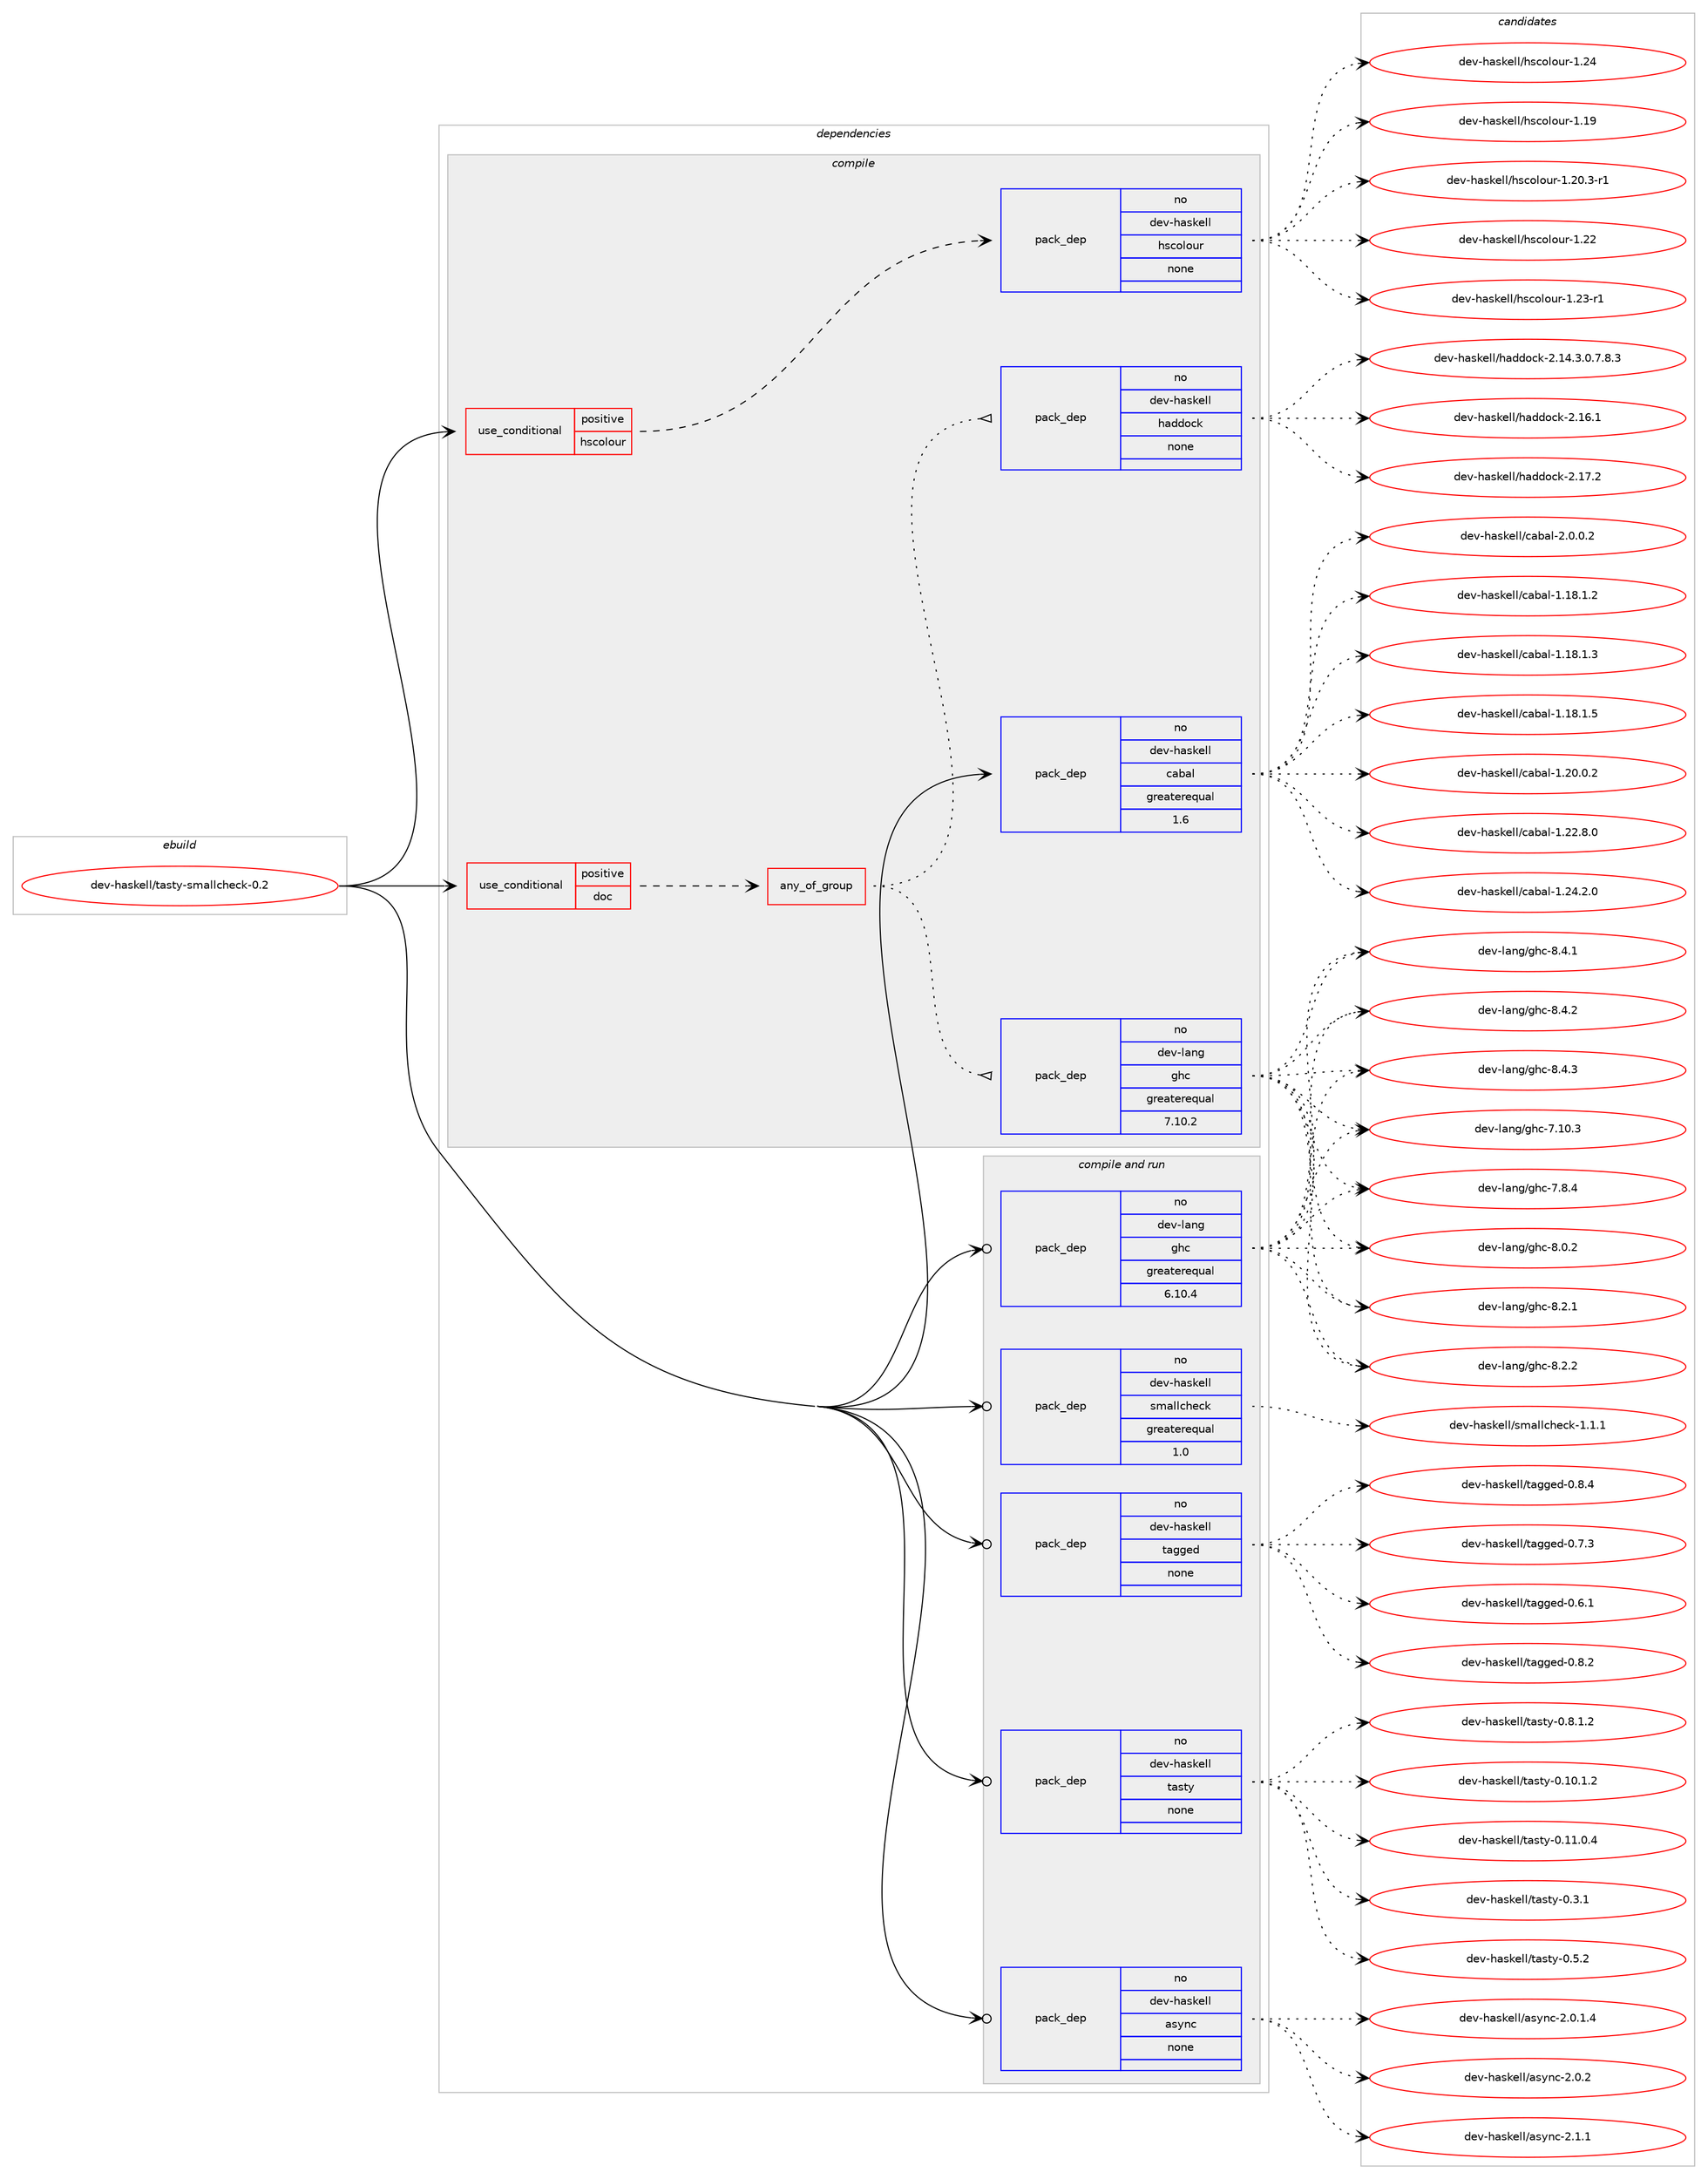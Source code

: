 digraph prolog {

# *************
# Graph options
# *************

newrank=true;
concentrate=true;
compound=true;
graph [rankdir=LR,fontname=Helvetica,fontsize=10,ranksep=1.5];#, ranksep=2.5, nodesep=0.2];
edge  [arrowhead=vee];
node  [fontname=Helvetica,fontsize=10];

# **********
# The ebuild
# **********

subgraph cluster_leftcol {
color=gray;
rank=same;
label=<<i>ebuild</i>>;
id [label="dev-haskell/tasty-smallcheck-0.2", color=red, width=4, href="../dev-haskell/tasty-smallcheck-0.2.svg"];
}

# ****************
# The dependencies
# ****************

subgraph cluster_midcol {
color=gray;
label=<<i>dependencies</i>>;
subgraph cluster_compile {
fillcolor="#eeeeee";
style=filled;
label=<<i>compile</i>>;
subgraph cond361660 {
dependency1345392 [label=<<TABLE BORDER="0" CELLBORDER="1" CELLSPACING="0" CELLPADDING="4"><TR><TD ROWSPAN="3" CELLPADDING="10">use_conditional</TD></TR><TR><TD>positive</TD></TR><TR><TD>doc</TD></TR></TABLE>>, shape=none, color=red];
subgraph any21622 {
dependency1345393 [label=<<TABLE BORDER="0" CELLBORDER="1" CELLSPACING="0" CELLPADDING="4"><TR><TD CELLPADDING="10">any_of_group</TD></TR></TABLE>>, shape=none, color=red];subgraph pack961558 {
dependency1345394 [label=<<TABLE BORDER="0" CELLBORDER="1" CELLSPACING="0" CELLPADDING="4" WIDTH="220"><TR><TD ROWSPAN="6" CELLPADDING="30">pack_dep</TD></TR><TR><TD WIDTH="110">no</TD></TR><TR><TD>dev-haskell</TD></TR><TR><TD>haddock</TD></TR><TR><TD>none</TD></TR><TR><TD></TD></TR></TABLE>>, shape=none, color=blue];
}
dependency1345393:e -> dependency1345394:w [weight=20,style="dotted",arrowhead="oinv"];
subgraph pack961559 {
dependency1345395 [label=<<TABLE BORDER="0" CELLBORDER="1" CELLSPACING="0" CELLPADDING="4" WIDTH="220"><TR><TD ROWSPAN="6" CELLPADDING="30">pack_dep</TD></TR><TR><TD WIDTH="110">no</TD></TR><TR><TD>dev-lang</TD></TR><TR><TD>ghc</TD></TR><TR><TD>greaterequal</TD></TR><TR><TD>7.10.2</TD></TR></TABLE>>, shape=none, color=blue];
}
dependency1345393:e -> dependency1345395:w [weight=20,style="dotted",arrowhead="oinv"];
}
dependency1345392:e -> dependency1345393:w [weight=20,style="dashed",arrowhead="vee"];
}
id:e -> dependency1345392:w [weight=20,style="solid",arrowhead="vee"];
subgraph cond361661 {
dependency1345396 [label=<<TABLE BORDER="0" CELLBORDER="1" CELLSPACING="0" CELLPADDING="4"><TR><TD ROWSPAN="3" CELLPADDING="10">use_conditional</TD></TR><TR><TD>positive</TD></TR><TR><TD>hscolour</TD></TR></TABLE>>, shape=none, color=red];
subgraph pack961560 {
dependency1345397 [label=<<TABLE BORDER="0" CELLBORDER="1" CELLSPACING="0" CELLPADDING="4" WIDTH="220"><TR><TD ROWSPAN="6" CELLPADDING="30">pack_dep</TD></TR><TR><TD WIDTH="110">no</TD></TR><TR><TD>dev-haskell</TD></TR><TR><TD>hscolour</TD></TR><TR><TD>none</TD></TR><TR><TD></TD></TR></TABLE>>, shape=none, color=blue];
}
dependency1345396:e -> dependency1345397:w [weight=20,style="dashed",arrowhead="vee"];
}
id:e -> dependency1345396:w [weight=20,style="solid",arrowhead="vee"];
subgraph pack961561 {
dependency1345398 [label=<<TABLE BORDER="0" CELLBORDER="1" CELLSPACING="0" CELLPADDING="4" WIDTH="220"><TR><TD ROWSPAN="6" CELLPADDING="30">pack_dep</TD></TR><TR><TD WIDTH="110">no</TD></TR><TR><TD>dev-haskell</TD></TR><TR><TD>cabal</TD></TR><TR><TD>greaterequal</TD></TR><TR><TD>1.6</TD></TR></TABLE>>, shape=none, color=blue];
}
id:e -> dependency1345398:w [weight=20,style="solid",arrowhead="vee"];
}
subgraph cluster_compileandrun {
fillcolor="#eeeeee";
style=filled;
label=<<i>compile and run</i>>;
subgraph pack961562 {
dependency1345399 [label=<<TABLE BORDER="0" CELLBORDER="1" CELLSPACING="0" CELLPADDING="4" WIDTH="220"><TR><TD ROWSPAN="6" CELLPADDING="30">pack_dep</TD></TR><TR><TD WIDTH="110">no</TD></TR><TR><TD>dev-haskell</TD></TR><TR><TD>async</TD></TR><TR><TD>none</TD></TR><TR><TD></TD></TR></TABLE>>, shape=none, color=blue];
}
id:e -> dependency1345399:w [weight=20,style="solid",arrowhead="odotvee"];
subgraph pack961563 {
dependency1345400 [label=<<TABLE BORDER="0" CELLBORDER="1" CELLSPACING="0" CELLPADDING="4" WIDTH="220"><TR><TD ROWSPAN="6" CELLPADDING="30">pack_dep</TD></TR><TR><TD WIDTH="110">no</TD></TR><TR><TD>dev-haskell</TD></TR><TR><TD>smallcheck</TD></TR><TR><TD>greaterequal</TD></TR><TR><TD>1.0</TD></TR></TABLE>>, shape=none, color=blue];
}
id:e -> dependency1345400:w [weight=20,style="solid",arrowhead="odotvee"];
subgraph pack961564 {
dependency1345401 [label=<<TABLE BORDER="0" CELLBORDER="1" CELLSPACING="0" CELLPADDING="4" WIDTH="220"><TR><TD ROWSPAN="6" CELLPADDING="30">pack_dep</TD></TR><TR><TD WIDTH="110">no</TD></TR><TR><TD>dev-haskell</TD></TR><TR><TD>tagged</TD></TR><TR><TD>none</TD></TR><TR><TD></TD></TR></TABLE>>, shape=none, color=blue];
}
id:e -> dependency1345401:w [weight=20,style="solid",arrowhead="odotvee"];
subgraph pack961565 {
dependency1345402 [label=<<TABLE BORDER="0" CELLBORDER="1" CELLSPACING="0" CELLPADDING="4" WIDTH="220"><TR><TD ROWSPAN="6" CELLPADDING="30">pack_dep</TD></TR><TR><TD WIDTH="110">no</TD></TR><TR><TD>dev-haskell</TD></TR><TR><TD>tasty</TD></TR><TR><TD>none</TD></TR><TR><TD></TD></TR></TABLE>>, shape=none, color=blue];
}
id:e -> dependency1345402:w [weight=20,style="solid",arrowhead="odotvee"];
subgraph pack961566 {
dependency1345403 [label=<<TABLE BORDER="0" CELLBORDER="1" CELLSPACING="0" CELLPADDING="4" WIDTH="220"><TR><TD ROWSPAN="6" CELLPADDING="30">pack_dep</TD></TR><TR><TD WIDTH="110">no</TD></TR><TR><TD>dev-lang</TD></TR><TR><TD>ghc</TD></TR><TR><TD>greaterequal</TD></TR><TR><TD>6.10.4</TD></TR></TABLE>>, shape=none, color=blue];
}
id:e -> dependency1345403:w [weight=20,style="solid",arrowhead="odotvee"];
}
subgraph cluster_run {
fillcolor="#eeeeee";
style=filled;
label=<<i>run</i>>;
}
}

# **************
# The candidates
# **************

subgraph cluster_choices {
rank=same;
color=gray;
label=<<i>candidates</i>>;

subgraph choice961558 {
color=black;
nodesep=1;
choice1001011184510497115107101108108471049710010011199107455046495246514648465546564651 [label="dev-haskell/haddock-2.14.3.0.7.8.3", color=red, width=4,href="../dev-haskell/haddock-2.14.3.0.7.8.3.svg"];
choice100101118451049711510710110810847104971001001119910745504649544649 [label="dev-haskell/haddock-2.16.1", color=red, width=4,href="../dev-haskell/haddock-2.16.1.svg"];
choice100101118451049711510710110810847104971001001119910745504649554650 [label="dev-haskell/haddock-2.17.2", color=red, width=4,href="../dev-haskell/haddock-2.17.2.svg"];
dependency1345394:e -> choice1001011184510497115107101108108471049710010011199107455046495246514648465546564651:w [style=dotted,weight="100"];
dependency1345394:e -> choice100101118451049711510710110810847104971001001119910745504649544649:w [style=dotted,weight="100"];
dependency1345394:e -> choice100101118451049711510710110810847104971001001119910745504649554650:w [style=dotted,weight="100"];
}
subgraph choice961559 {
color=black;
nodesep=1;
choice1001011184510897110103471031049945554649484651 [label="dev-lang/ghc-7.10.3", color=red, width=4,href="../dev-lang/ghc-7.10.3.svg"];
choice10010111845108971101034710310499455546564652 [label="dev-lang/ghc-7.8.4", color=red, width=4,href="../dev-lang/ghc-7.8.4.svg"];
choice10010111845108971101034710310499455646484650 [label="dev-lang/ghc-8.0.2", color=red, width=4,href="../dev-lang/ghc-8.0.2.svg"];
choice10010111845108971101034710310499455646504649 [label="dev-lang/ghc-8.2.1", color=red, width=4,href="../dev-lang/ghc-8.2.1.svg"];
choice10010111845108971101034710310499455646504650 [label="dev-lang/ghc-8.2.2", color=red, width=4,href="../dev-lang/ghc-8.2.2.svg"];
choice10010111845108971101034710310499455646524649 [label="dev-lang/ghc-8.4.1", color=red, width=4,href="../dev-lang/ghc-8.4.1.svg"];
choice10010111845108971101034710310499455646524650 [label="dev-lang/ghc-8.4.2", color=red, width=4,href="../dev-lang/ghc-8.4.2.svg"];
choice10010111845108971101034710310499455646524651 [label="dev-lang/ghc-8.4.3", color=red, width=4,href="../dev-lang/ghc-8.4.3.svg"];
dependency1345395:e -> choice1001011184510897110103471031049945554649484651:w [style=dotted,weight="100"];
dependency1345395:e -> choice10010111845108971101034710310499455546564652:w [style=dotted,weight="100"];
dependency1345395:e -> choice10010111845108971101034710310499455646484650:w [style=dotted,weight="100"];
dependency1345395:e -> choice10010111845108971101034710310499455646504649:w [style=dotted,weight="100"];
dependency1345395:e -> choice10010111845108971101034710310499455646504650:w [style=dotted,weight="100"];
dependency1345395:e -> choice10010111845108971101034710310499455646524649:w [style=dotted,weight="100"];
dependency1345395:e -> choice10010111845108971101034710310499455646524650:w [style=dotted,weight="100"];
dependency1345395:e -> choice10010111845108971101034710310499455646524651:w [style=dotted,weight="100"];
}
subgraph choice961560 {
color=black;
nodesep=1;
choice100101118451049711510710110810847104115991111081111171144549464957 [label="dev-haskell/hscolour-1.19", color=red, width=4,href="../dev-haskell/hscolour-1.19.svg"];
choice10010111845104971151071011081084710411599111108111117114454946504846514511449 [label="dev-haskell/hscolour-1.20.3-r1", color=red, width=4,href="../dev-haskell/hscolour-1.20.3-r1.svg"];
choice100101118451049711510710110810847104115991111081111171144549465050 [label="dev-haskell/hscolour-1.22", color=red, width=4,href="../dev-haskell/hscolour-1.22.svg"];
choice1001011184510497115107101108108471041159911110811111711445494650514511449 [label="dev-haskell/hscolour-1.23-r1", color=red, width=4,href="../dev-haskell/hscolour-1.23-r1.svg"];
choice100101118451049711510710110810847104115991111081111171144549465052 [label="dev-haskell/hscolour-1.24", color=red, width=4,href="../dev-haskell/hscolour-1.24.svg"];
dependency1345397:e -> choice100101118451049711510710110810847104115991111081111171144549464957:w [style=dotted,weight="100"];
dependency1345397:e -> choice10010111845104971151071011081084710411599111108111117114454946504846514511449:w [style=dotted,weight="100"];
dependency1345397:e -> choice100101118451049711510710110810847104115991111081111171144549465050:w [style=dotted,weight="100"];
dependency1345397:e -> choice1001011184510497115107101108108471041159911110811111711445494650514511449:w [style=dotted,weight="100"];
dependency1345397:e -> choice100101118451049711510710110810847104115991111081111171144549465052:w [style=dotted,weight="100"];
}
subgraph choice961561 {
color=black;
nodesep=1;
choice10010111845104971151071011081084799979897108454946495646494650 [label="dev-haskell/cabal-1.18.1.2", color=red, width=4,href="../dev-haskell/cabal-1.18.1.2.svg"];
choice10010111845104971151071011081084799979897108454946495646494651 [label="dev-haskell/cabal-1.18.1.3", color=red, width=4,href="../dev-haskell/cabal-1.18.1.3.svg"];
choice10010111845104971151071011081084799979897108454946495646494653 [label="dev-haskell/cabal-1.18.1.5", color=red, width=4,href="../dev-haskell/cabal-1.18.1.5.svg"];
choice10010111845104971151071011081084799979897108454946504846484650 [label="dev-haskell/cabal-1.20.0.2", color=red, width=4,href="../dev-haskell/cabal-1.20.0.2.svg"];
choice10010111845104971151071011081084799979897108454946505046564648 [label="dev-haskell/cabal-1.22.8.0", color=red, width=4,href="../dev-haskell/cabal-1.22.8.0.svg"];
choice10010111845104971151071011081084799979897108454946505246504648 [label="dev-haskell/cabal-1.24.2.0", color=red, width=4,href="../dev-haskell/cabal-1.24.2.0.svg"];
choice100101118451049711510710110810847999798971084550464846484650 [label="dev-haskell/cabal-2.0.0.2", color=red, width=4,href="../dev-haskell/cabal-2.0.0.2.svg"];
dependency1345398:e -> choice10010111845104971151071011081084799979897108454946495646494650:w [style=dotted,weight="100"];
dependency1345398:e -> choice10010111845104971151071011081084799979897108454946495646494651:w [style=dotted,weight="100"];
dependency1345398:e -> choice10010111845104971151071011081084799979897108454946495646494653:w [style=dotted,weight="100"];
dependency1345398:e -> choice10010111845104971151071011081084799979897108454946504846484650:w [style=dotted,weight="100"];
dependency1345398:e -> choice10010111845104971151071011081084799979897108454946505046564648:w [style=dotted,weight="100"];
dependency1345398:e -> choice10010111845104971151071011081084799979897108454946505246504648:w [style=dotted,weight="100"];
dependency1345398:e -> choice100101118451049711510710110810847999798971084550464846484650:w [style=dotted,weight="100"];
}
subgraph choice961562 {
color=black;
nodesep=1;
choice10010111845104971151071011081084797115121110994550464846494652 [label="dev-haskell/async-2.0.1.4", color=red, width=4,href="../dev-haskell/async-2.0.1.4.svg"];
choice1001011184510497115107101108108479711512111099455046484650 [label="dev-haskell/async-2.0.2", color=red, width=4,href="../dev-haskell/async-2.0.2.svg"];
choice1001011184510497115107101108108479711512111099455046494649 [label="dev-haskell/async-2.1.1", color=red, width=4,href="../dev-haskell/async-2.1.1.svg"];
dependency1345399:e -> choice10010111845104971151071011081084797115121110994550464846494652:w [style=dotted,weight="100"];
dependency1345399:e -> choice1001011184510497115107101108108479711512111099455046484650:w [style=dotted,weight="100"];
dependency1345399:e -> choice1001011184510497115107101108108479711512111099455046494649:w [style=dotted,weight="100"];
}
subgraph choice961563 {
color=black;
nodesep=1;
choice100101118451049711510710110810847115109971081089910410199107454946494649 [label="dev-haskell/smallcheck-1.1.1", color=red, width=4,href="../dev-haskell/smallcheck-1.1.1.svg"];
dependency1345400:e -> choice100101118451049711510710110810847115109971081089910410199107454946494649:w [style=dotted,weight="100"];
}
subgraph choice961564 {
color=black;
nodesep=1;
choice10010111845104971151071011081084711697103103101100454846544649 [label="dev-haskell/tagged-0.6.1", color=red, width=4,href="../dev-haskell/tagged-0.6.1.svg"];
choice10010111845104971151071011081084711697103103101100454846554651 [label="dev-haskell/tagged-0.7.3", color=red, width=4,href="../dev-haskell/tagged-0.7.3.svg"];
choice10010111845104971151071011081084711697103103101100454846564650 [label="dev-haskell/tagged-0.8.2", color=red, width=4,href="../dev-haskell/tagged-0.8.2.svg"];
choice10010111845104971151071011081084711697103103101100454846564652 [label="dev-haskell/tagged-0.8.4", color=red, width=4,href="../dev-haskell/tagged-0.8.4.svg"];
dependency1345401:e -> choice10010111845104971151071011081084711697103103101100454846544649:w [style=dotted,weight="100"];
dependency1345401:e -> choice10010111845104971151071011081084711697103103101100454846554651:w [style=dotted,weight="100"];
dependency1345401:e -> choice10010111845104971151071011081084711697103103101100454846564650:w [style=dotted,weight="100"];
dependency1345401:e -> choice10010111845104971151071011081084711697103103101100454846564652:w [style=dotted,weight="100"];
}
subgraph choice961565 {
color=black;
nodesep=1;
choice10010111845104971151071011081084711697115116121454846494846494650 [label="dev-haskell/tasty-0.10.1.2", color=red, width=4,href="../dev-haskell/tasty-0.10.1.2.svg"];
choice10010111845104971151071011081084711697115116121454846494946484652 [label="dev-haskell/tasty-0.11.0.4", color=red, width=4,href="../dev-haskell/tasty-0.11.0.4.svg"];
choice10010111845104971151071011081084711697115116121454846514649 [label="dev-haskell/tasty-0.3.1", color=red, width=4,href="../dev-haskell/tasty-0.3.1.svg"];
choice10010111845104971151071011081084711697115116121454846534650 [label="dev-haskell/tasty-0.5.2", color=red, width=4,href="../dev-haskell/tasty-0.5.2.svg"];
choice100101118451049711510710110810847116971151161214548465646494650 [label="dev-haskell/tasty-0.8.1.2", color=red, width=4,href="../dev-haskell/tasty-0.8.1.2.svg"];
dependency1345402:e -> choice10010111845104971151071011081084711697115116121454846494846494650:w [style=dotted,weight="100"];
dependency1345402:e -> choice10010111845104971151071011081084711697115116121454846494946484652:w [style=dotted,weight="100"];
dependency1345402:e -> choice10010111845104971151071011081084711697115116121454846514649:w [style=dotted,weight="100"];
dependency1345402:e -> choice10010111845104971151071011081084711697115116121454846534650:w [style=dotted,weight="100"];
dependency1345402:e -> choice100101118451049711510710110810847116971151161214548465646494650:w [style=dotted,weight="100"];
}
subgraph choice961566 {
color=black;
nodesep=1;
choice1001011184510897110103471031049945554649484651 [label="dev-lang/ghc-7.10.3", color=red, width=4,href="../dev-lang/ghc-7.10.3.svg"];
choice10010111845108971101034710310499455546564652 [label="dev-lang/ghc-7.8.4", color=red, width=4,href="../dev-lang/ghc-7.8.4.svg"];
choice10010111845108971101034710310499455646484650 [label="dev-lang/ghc-8.0.2", color=red, width=4,href="../dev-lang/ghc-8.0.2.svg"];
choice10010111845108971101034710310499455646504649 [label="dev-lang/ghc-8.2.1", color=red, width=4,href="../dev-lang/ghc-8.2.1.svg"];
choice10010111845108971101034710310499455646504650 [label="dev-lang/ghc-8.2.2", color=red, width=4,href="../dev-lang/ghc-8.2.2.svg"];
choice10010111845108971101034710310499455646524649 [label="dev-lang/ghc-8.4.1", color=red, width=4,href="../dev-lang/ghc-8.4.1.svg"];
choice10010111845108971101034710310499455646524650 [label="dev-lang/ghc-8.4.2", color=red, width=4,href="../dev-lang/ghc-8.4.2.svg"];
choice10010111845108971101034710310499455646524651 [label="dev-lang/ghc-8.4.3", color=red, width=4,href="../dev-lang/ghc-8.4.3.svg"];
dependency1345403:e -> choice1001011184510897110103471031049945554649484651:w [style=dotted,weight="100"];
dependency1345403:e -> choice10010111845108971101034710310499455546564652:w [style=dotted,weight="100"];
dependency1345403:e -> choice10010111845108971101034710310499455646484650:w [style=dotted,weight="100"];
dependency1345403:e -> choice10010111845108971101034710310499455646504649:w [style=dotted,weight="100"];
dependency1345403:e -> choice10010111845108971101034710310499455646504650:w [style=dotted,weight="100"];
dependency1345403:e -> choice10010111845108971101034710310499455646524649:w [style=dotted,weight="100"];
dependency1345403:e -> choice10010111845108971101034710310499455646524650:w [style=dotted,weight="100"];
dependency1345403:e -> choice10010111845108971101034710310499455646524651:w [style=dotted,weight="100"];
}
}

}
